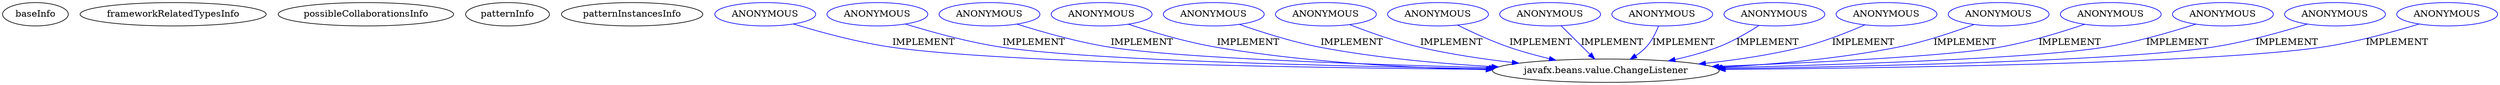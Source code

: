 digraph {
baseInfo[graphId=167,category="pattern",isAnonymous=false,possibleRelation=false]
frameworkRelatedTypesInfo[]
possibleCollaborationsInfo[]
patternInfo[frequency=2.0,patternRootClient=null]
patternInstancesInfo[0="amau-classifier~/amau-classifier/classifier-master/src/main/java/me/data/DataController.java~DataController~1800",1="didygo-gce-display~/didygo-gce-display/gce-display-master/src/proto1/DashBoard.java~DashBoard~2407"]
684[label="javafx.beans.value.ChangeListener",vertexType="FRAMEWORK_INTERFACE_TYPE",isFrameworkType=false]
744[label="ANONYMOUS",vertexType="REFERENCE_ANONYMOUS_DECLARATION",isFrameworkType=false,color=blue]
944[label="ANONYMOUS",vertexType="REFERENCE_ANONYMOUS_DECLARATION",isFrameworkType=false,color=blue]
866[label="ANONYMOUS",vertexType="REFERENCE_ANONYMOUS_DECLARATION",isFrameworkType=false,color=blue]
902[label="ANONYMOUS",vertexType="REFERENCE_ANONYMOUS_DECLARATION",isFrameworkType=false,color=blue]
972[label="ANONYMOUS",vertexType="REFERENCE_ANONYMOUS_DECLARATION",isFrameworkType=false,color=blue]
1014[label="ANONYMOUS",vertexType="REFERENCE_ANONYMOUS_DECLARATION",isFrameworkType=false,color=blue]
803[label="ANONYMOUS",vertexType="REFERENCE_ANONYMOUS_DECLARATION",isFrameworkType=false,color=blue]
789[label="ANONYMOUS",vertexType="REFERENCE_ANONYMOUS_DECLARATION",isFrameworkType=false,color=blue]
852[label="ANONYMOUS",vertexType="REFERENCE_ANONYMOUS_DECLARATION",isFrameworkType=false,color=blue]
683[label="ANONYMOUS",vertexType="REFERENCE_ANONYMOUS_DECLARATION",isFrameworkType=false,color=blue]
986[label="ANONYMOUS",vertexType="REFERENCE_ANONYMOUS_DECLARATION",isFrameworkType=false,color=blue]
930[label="ANONYMOUS",vertexType="REFERENCE_ANONYMOUS_DECLARATION",isFrameworkType=false,color=blue]
734[label="ANONYMOUS",vertexType="REFERENCE_ANONYMOUS_DECLARATION",isFrameworkType=false,color=blue]
1028[label="ANONYMOUS",vertexType="REFERENCE_ANONYMOUS_DECLARATION",isFrameworkType=false,color=blue]
1000[label="ANONYMOUS",vertexType="REFERENCE_ANONYMOUS_DECLARATION",isFrameworkType=false,color=blue]
837[label="ANONYMOUS",vertexType="REFERENCE_ANONYMOUS_DECLARATION",isFrameworkType=false,color=blue]
734->684[label="IMPLEMENT",color=blue]
683->684[label="IMPLEMENT",color=blue]
852->684[label="IMPLEMENT",color=blue]
944->684[label="IMPLEMENT",color=blue]
986->684[label="IMPLEMENT",color=blue]
789->684[label="IMPLEMENT",color=blue]
803->684[label="IMPLEMENT",color=blue]
1000->684[label="IMPLEMENT",color=blue]
1028->684[label="IMPLEMENT",color=blue]
972->684[label="IMPLEMENT",color=blue]
930->684[label="IMPLEMENT",color=blue]
1014->684[label="IMPLEMENT",color=blue]
902->684[label="IMPLEMENT",color=blue]
744->684[label="IMPLEMENT",color=blue]
837->684[label="IMPLEMENT",color=blue]
866->684[label="IMPLEMENT",color=blue]
}
